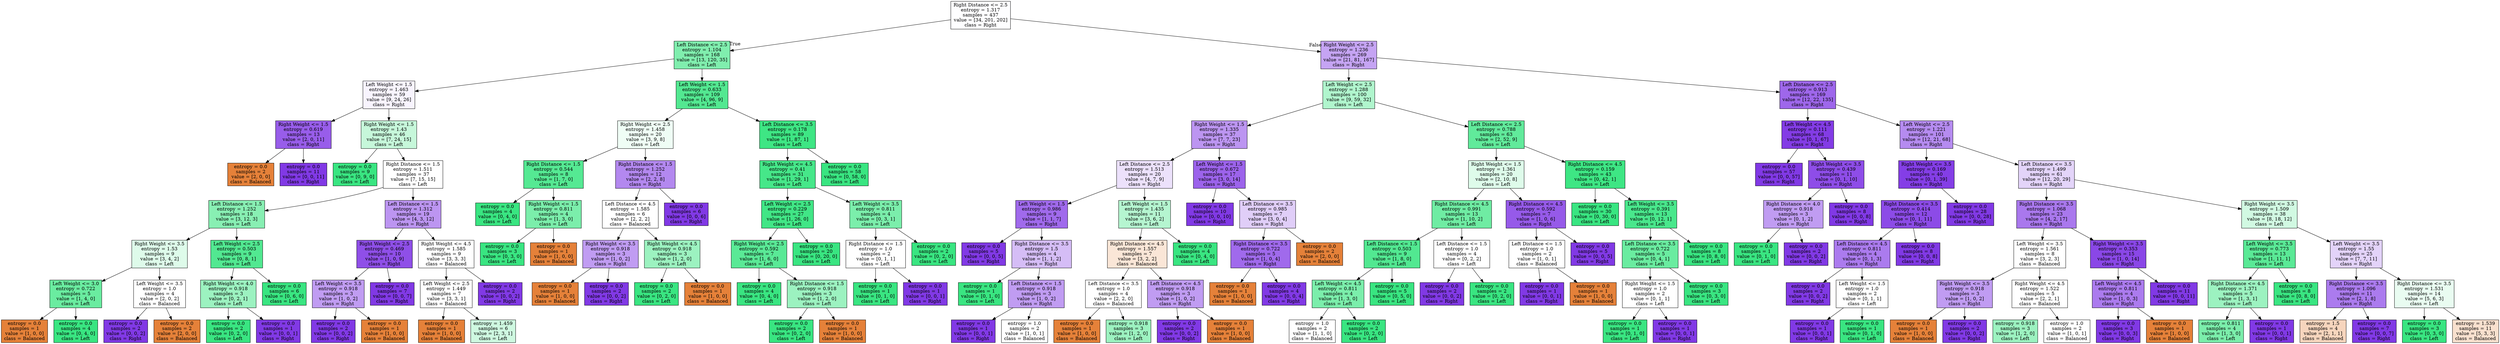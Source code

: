 digraph Tree {
node [shape=box, style="filled", color="black"] ;
0 [label="Right Distance <= 2.5\nentropy = 1.317\nsamples = 437\nvalue = [34, 201, 202]\nclass = Right", fillcolor="#fefeff"] ;
1 [label="Left Distance <= 2.5\nentropy = 1.104\nsamples = 168\nvalue = [13, 120, 35]\nclass = Left", fillcolor="#80eeae"] ;
0 -> 1 [labeldistance=2.5, labelangle=45, headlabel="True"] ;
2 [label="Left Weight <= 1.5\nentropy = 1.463\nsamples = 59\nvalue = [9, 24, 26]\nclass = Right", fillcolor="#f8f4fe"] ;
1 -> 2 ;
3 [label="Right Weight <= 1.5\nentropy = 0.619\nsamples = 13\nvalue = [2, 0, 11]\nclass = Right", fillcolor="#985dea"] ;
2 -> 3 ;
4 [label="entropy = 0.0\nsamples = 2\nvalue = [2, 0, 0]\nclass = Balanced", fillcolor="#e58139"] ;
3 -> 4 ;
5 [label="entropy = 0.0\nsamples = 11\nvalue = [0, 0, 11]\nclass = Right", fillcolor="#8139e5"] ;
3 -> 5 ;
6 [label="Right Weight <= 1.5\nentropy = 1.43\nsamples = 46\nvalue = [7, 24, 15]\nclass = Left", fillcolor="#c6f7da"] ;
2 -> 6 ;
7 [label="entropy = 0.0\nsamples = 9\nvalue = [0, 9, 0]\nclass = Left", fillcolor="#39e581"] ;
6 -> 7 ;
8 [label="Right Distance <= 1.5\nentropy = 1.511\nsamples = 37\nvalue = [7, 15, 15]\nclass = Left", fillcolor="#ffffff"] ;
6 -> 8 ;
9 [label="Left Distance <= 1.5\nentropy = 1.252\nsamples = 18\nvalue = [3, 12, 3]\nclass = Left", fillcolor="#88efb3"] ;
8 -> 9 ;
10 [label="Right Weight <= 3.5\nentropy = 1.53\nsamples = 9\nvalue = [3, 4, 2]\nclass = Left", fillcolor="#defbea"] ;
9 -> 10 ;
11 [label="Left Weight <= 3.0\nentropy = 0.722\nsamples = 5\nvalue = [1, 4, 0]\nclass = Left", fillcolor="#6aeca0"] ;
10 -> 11 ;
12 [label="entropy = 0.0\nsamples = 1\nvalue = [1, 0, 0]\nclass = Balanced", fillcolor="#e58139"] ;
11 -> 12 ;
13 [label="entropy = 0.0\nsamples = 4\nvalue = [0, 4, 0]\nclass = Left", fillcolor="#39e581"] ;
11 -> 13 ;
14 [label="Left Weight <= 3.5\nentropy = 1.0\nsamples = 4\nvalue = [2, 0, 2]\nclass = Balanced", fillcolor="#ffffff"] ;
10 -> 14 ;
15 [label="entropy = 0.0\nsamples = 2\nvalue = [0, 0, 2]\nclass = Right", fillcolor="#8139e5"] ;
14 -> 15 ;
16 [label="entropy = 0.0\nsamples = 2\nvalue = [2, 0, 0]\nclass = Balanced", fillcolor="#e58139"] ;
14 -> 16 ;
17 [label="Left Weight <= 2.5\nentropy = 0.503\nsamples = 9\nvalue = [0, 8, 1]\nclass = Left", fillcolor="#52e891"] ;
9 -> 17 ;
18 [label="Right Weight <= 4.0\nentropy = 0.918\nsamples = 3\nvalue = [0, 2, 1]\nclass = Left", fillcolor="#9cf2c0"] ;
17 -> 18 ;
19 [label="entropy = 0.0\nsamples = 2\nvalue = [0, 2, 0]\nclass = Left", fillcolor="#39e581"] ;
18 -> 19 ;
20 [label="entropy = 0.0\nsamples = 1\nvalue = [0, 0, 1]\nclass = Right", fillcolor="#8139e5"] ;
18 -> 20 ;
21 [label="entropy = 0.0\nsamples = 6\nvalue = [0, 6, 0]\nclass = Left", fillcolor="#39e581"] ;
17 -> 21 ;
22 [label="Left Distance <= 1.5\nentropy = 1.312\nsamples = 19\nvalue = [4, 3, 12]\nclass = Right", fillcolor="#bc95f1"] ;
8 -> 22 ;
23 [label="Right Weight <= 2.5\nentropy = 0.469\nsamples = 10\nvalue = [1, 0, 9]\nclass = Right", fillcolor="#8f4fe8"] ;
22 -> 23 ;
24 [label="Left Weight <= 3.5\nentropy = 0.918\nsamples = 3\nvalue = [1, 0, 2]\nclass = Right", fillcolor="#c09cf2"] ;
23 -> 24 ;
25 [label="entropy = 0.0\nsamples = 2\nvalue = [0, 0, 2]\nclass = Right", fillcolor="#8139e5"] ;
24 -> 25 ;
26 [label="entropy = 0.0\nsamples = 1\nvalue = [1, 0, 0]\nclass = Balanced", fillcolor="#e58139"] ;
24 -> 26 ;
27 [label="entropy = 0.0\nsamples = 7\nvalue = [0, 0, 7]\nclass = Right", fillcolor="#8139e5"] ;
23 -> 27 ;
28 [label="Right Weight <= 4.5\nentropy = 1.585\nsamples = 9\nvalue = [3, 3, 3]\nclass = Balanced", fillcolor="#ffffff"] ;
22 -> 28 ;
29 [label="Left Weight <= 2.5\nentropy = 1.449\nsamples = 7\nvalue = [3, 3, 1]\nclass = Balanced", fillcolor="#ffffff"] ;
28 -> 29 ;
30 [label="entropy = 0.0\nsamples = 1\nvalue = [1, 0, 0]\nclass = Balanced", fillcolor="#e58139"] ;
29 -> 30 ;
31 [label="entropy = 1.459\nsamples = 6\nvalue = [2, 3, 1]\nclass = Left", fillcolor="#cef8e0"] ;
29 -> 31 ;
32 [label="entropy = 0.0\nsamples = 2\nvalue = [0, 0, 2]\nclass = Right", fillcolor="#8139e5"] ;
28 -> 32 ;
33 [label="Left Weight <= 1.5\nentropy = 0.633\nsamples = 109\nvalue = [4, 96, 9]\nclass = Left", fillcolor="#53e891"] ;
1 -> 33 ;
34 [label="Right Weight <= 2.5\nentropy = 1.458\nsamples = 20\nvalue = [3, 9, 8]\nclass = Left", fillcolor="#effdf5"] ;
33 -> 34 ;
35 [label="Right Distance <= 1.5\nentropy = 0.544\nsamples = 8\nvalue = [1, 7, 0]\nclass = Left", fillcolor="#55e993"] ;
34 -> 35 ;
36 [label="entropy = 0.0\nsamples = 4\nvalue = [0, 4, 0]\nclass = Left", fillcolor="#39e581"] ;
35 -> 36 ;
37 [label="Right Weight <= 1.5\nentropy = 0.811\nsamples = 4\nvalue = [1, 3, 0]\nclass = Left", fillcolor="#7beeab"] ;
35 -> 37 ;
38 [label="entropy = 0.0\nsamples = 3\nvalue = [0, 3, 0]\nclass = Left", fillcolor="#39e581"] ;
37 -> 38 ;
39 [label="entropy = 0.0\nsamples = 1\nvalue = [1, 0, 0]\nclass = Balanced", fillcolor="#e58139"] ;
37 -> 39 ;
40 [label="Right Distance <= 1.5\nentropy = 1.252\nsamples = 12\nvalue = [2, 2, 8]\nclass = Right", fillcolor="#b388ef"] ;
34 -> 40 ;
41 [label="Left Distance <= 4.5\nentropy = 1.585\nsamples = 6\nvalue = [2, 2, 2]\nclass = Balanced", fillcolor="#ffffff"] ;
40 -> 41 ;
42 [label="Right Weight <= 3.5\nentropy = 0.918\nsamples = 3\nvalue = [1, 0, 2]\nclass = Right", fillcolor="#c09cf2"] ;
41 -> 42 ;
43 [label="entropy = 0.0\nsamples = 1\nvalue = [1, 0, 0]\nclass = Balanced", fillcolor="#e58139"] ;
42 -> 43 ;
44 [label="entropy = 0.0\nsamples = 2\nvalue = [0, 0, 2]\nclass = Right", fillcolor="#8139e5"] ;
42 -> 44 ;
45 [label="Right Weight <= 4.5\nentropy = 0.918\nsamples = 3\nvalue = [1, 2, 0]\nclass = Left", fillcolor="#9cf2c0"] ;
41 -> 45 ;
46 [label="entropy = 0.0\nsamples = 2\nvalue = [0, 2, 0]\nclass = Left", fillcolor="#39e581"] ;
45 -> 46 ;
47 [label="entropy = 0.0\nsamples = 1\nvalue = [1, 0, 0]\nclass = Balanced", fillcolor="#e58139"] ;
45 -> 47 ;
48 [label="entropy = 0.0\nsamples = 6\nvalue = [0, 0, 6]\nclass = Right", fillcolor="#8139e5"] ;
40 -> 48 ;
49 [label="Left Distance <= 3.5\nentropy = 0.178\nsamples = 89\nvalue = [1, 87, 1]\nclass = Left", fillcolor="#3ee684"] ;
33 -> 49 ;
50 [label="Right Weight <= 4.5\nentropy = 0.41\nsamples = 31\nvalue = [1, 29, 1]\nclass = Left", fillcolor="#46e789"] ;
49 -> 50 ;
51 [label="Left Weight <= 2.5\nentropy = 0.229\nsamples = 27\nvalue = [1, 26, 0]\nclass = Left", fillcolor="#41e686"] ;
50 -> 51 ;
52 [label="Right Weight <= 2.5\nentropy = 0.592\nsamples = 7\nvalue = [1, 6, 0]\nclass = Left", fillcolor="#5ae996"] ;
51 -> 52 ;
53 [label="entropy = 0.0\nsamples = 4\nvalue = [0, 4, 0]\nclass = Left", fillcolor="#39e581"] ;
52 -> 53 ;
54 [label="Right Distance <= 1.5\nentropy = 0.918\nsamples = 3\nvalue = [1, 2, 0]\nclass = Left", fillcolor="#9cf2c0"] ;
52 -> 54 ;
55 [label="entropy = 0.0\nsamples = 2\nvalue = [0, 2, 0]\nclass = Left", fillcolor="#39e581"] ;
54 -> 55 ;
56 [label="entropy = 0.0\nsamples = 1\nvalue = [1, 0, 0]\nclass = Balanced", fillcolor="#e58139"] ;
54 -> 56 ;
57 [label="entropy = 0.0\nsamples = 20\nvalue = [0, 20, 0]\nclass = Left", fillcolor="#39e581"] ;
51 -> 57 ;
58 [label="Left Weight <= 3.5\nentropy = 0.811\nsamples = 4\nvalue = [0, 3, 1]\nclass = Left", fillcolor="#7beeab"] ;
50 -> 58 ;
59 [label="Right Distance <= 1.5\nentropy = 1.0\nsamples = 2\nvalue = [0, 1, 1]\nclass = Left", fillcolor="#ffffff"] ;
58 -> 59 ;
60 [label="entropy = 0.0\nsamples = 1\nvalue = [0, 1, 0]\nclass = Left", fillcolor="#39e581"] ;
59 -> 60 ;
61 [label="entropy = 0.0\nsamples = 1\nvalue = [0, 0, 1]\nclass = Right", fillcolor="#8139e5"] ;
59 -> 61 ;
62 [label="entropy = 0.0\nsamples = 2\nvalue = [0, 2, 0]\nclass = Left", fillcolor="#39e581"] ;
58 -> 62 ;
63 [label="entropy = 0.0\nsamples = 58\nvalue = [0, 58, 0]\nclass = Left", fillcolor="#39e581"] ;
49 -> 63 ;
64 [label="Right Weight <= 2.5\nentropy = 1.236\nsamples = 269\nvalue = [21, 81, 167]\nclass = Right", fillcolor="#c5a4f3"] ;
0 -> 64 [labeldistance=2.5, labelangle=-45, headlabel="False"] ;
65 [label="Left Weight <= 2.5\nentropy = 1.288\nsamples = 100\nvalue = [9, 59, 32]\nclass = Left", fillcolor="#b0f5cd"] ;
64 -> 65 ;
66 [label="Right Weight <= 1.5\nentropy = 1.335\nsamples = 37\nvalue = [7, 7, 23]\nclass = Right", fillcolor="#bc95f1"] ;
65 -> 66 ;
67 [label="Left Distance <= 2.5\nentropy = 1.513\nsamples = 20\nvalue = [4, 7, 9]\nclass = Right", fillcolor="#ece1fb"] ;
66 -> 67 ;
68 [label="Left Weight <= 1.5\nentropy = 0.986\nsamples = 9\nvalue = [1, 1, 7]\nclass = Right", fillcolor="#a06aec"] ;
67 -> 68 ;
69 [label="entropy = 0.0\nsamples = 5\nvalue = [0, 0, 5]\nclass = Right", fillcolor="#8139e5"] ;
68 -> 69 ;
70 [label="Right Distance <= 3.5\nentropy = 1.5\nsamples = 4\nvalue = [1, 1, 2]\nclass = Right", fillcolor="#d5bdf6"] ;
68 -> 70 ;
71 [label="entropy = 0.0\nsamples = 1\nvalue = [0, 1, 0]\nclass = Left", fillcolor="#39e581"] ;
70 -> 71 ;
72 [label="Left Distance <= 1.5\nentropy = 0.918\nsamples = 3\nvalue = [1, 0, 2]\nclass = Right", fillcolor="#c09cf2"] ;
70 -> 72 ;
73 [label="entropy = 0.0\nsamples = 1\nvalue = [0, 0, 1]\nclass = Right", fillcolor="#8139e5"] ;
72 -> 73 ;
74 [label="entropy = 1.0\nsamples = 2\nvalue = [1, 0, 1]\nclass = Balanced", fillcolor="#ffffff"] ;
72 -> 74 ;
75 [label="Left Weight <= 1.5\nentropy = 1.435\nsamples = 11\nvalue = [3, 6, 2]\nclass = Left", fillcolor="#b5f5d0"] ;
67 -> 75 ;
76 [label="Right Distance <= 4.5\nentropy = 1.557\nsamples = 7\nvalue = [3, 2, 2]\nclass = Balanced", fillcolor="#fae6d7"] ;
75 -> 76 ;
77 [label="Left Distance <= 3.5\nentropy = 1.0\nsamples = 4\nvalue = [2, 2, 0]\nclass = Balanced", fillcolor="#ffffff"] ;
76 -> 77 ;
78 [label="entropy = 0.0\nsamples = 1\nvalue = [1, 0, 0]\nclass = Balanced", fillcolor="#e58139"] ;
77 -> 78 ;
79 [label="entropy = 0.918\nsamples = 3\nvalue = [1, 2, 0]\nclass = Left", fillcolor="#9cf2c0"] ;
77 -> 79 ;
80 [label="Left Distance <= 4.5\nentropy = 0.918\nsamples = 3\nvalue = [1, 0, 2]\nclass = Right", fillcolor="#c09cf2"] ;
76 -> 80 ;
81 [label="entropy = 0.0\nsamples = 2\nvalue = [0, 0, 2]\nclass = Right", fillcolor="#8139e5"] ;
80 -> 81 ;
82 [label="entropy = 0.0\nsamples = 1\nvalue = [1, 0, 0]\nclass = Balanced", fillcolor="#e58139"] ;
80 -> 82 ;
83 [label="entropy = 0.0\nsamples = 4\nvalue = [0, 4, 0]\nclass = Left", fillcolor="#39e581"] ;
75 -> 83 ;
84 [label="Left Weight <= 1.5\nentropy = 0.672\nsamples = 17\nvalue = [3, 0, 14]\nclass = Right", fillcolor="#9c63eb"] ;
66 -> 84 ;
85 [label="entropy = 0.0\nsamples = 10\nvalue = [0, 0, 10]\nclass = Right", fillcolor="#8139e5"] ;
84 -> 85 ;
86 [label="Left Distance <= 3.5\nentropy = 0.985\nsamples = 7\nvalue = [3, 0, 4]\nclass = Right", fillcolor="#e0cef8"] ;
84 -> 86 ;
87 [label="Right Distance <= 3.5\nentropy = 0.722\nsamples = 5\nvalue = [1, 0, 4]\nclass = Right", fillcolor="#a06aec"] ;
86 -> 87 ;
88 [label="entropy = 0.0\nsamples = 1\nvalue = [1, 0, 0]\nclass = Balanced", fillcolor="#e58139"] ;
87 -> 88 ;
89 [label="entropy = 0.0\nsamples = 4\nvalue = [0, 0, 4]\nclass = Right", fillcolor="#8139e5"] ;
87 -> 89 ;
90 [label="entropy = 0.0\nsamples = 2\nvalue = [2, 0, 0]\nclass = Balanced", fillcolor="#e58139"] ;
86 -> 90 ;
91 [label="Left Distance <= 2.5\nentropy = 0.788\nsamples = 63\nvalue = [2, 52, 9]\nclass = Left", fillcolor="#61ea9b"] ;
65 -> 91 ;
92 [label="Right Weight <= 1.5\nentropy = 1.361\nsamples = 20\nvalue = [2, 10, 8]\nclass = Left", fillcolor="#defbea"] ;
91 -> 92 ;
93 [label="Right Distance <= 4.5\nentropy = 0.991\nsamples = 13\nvalue = [1, 10, 2]\nclass = Left", fillcolor="#6feca3"] ;
92 -> 93 ;
94 [label="Left Distance <= 1.5\nentropy = 0.503\nsamples = 9\nvalue = [1, 8, 0]\nclass = Left", fillcolor="#52e891"] ;
93 -> 94 ;
95 [label="Left Weight <= 4.5\nentropy = 0.811\nsamples = 4\nvalue = [1, 3, 0]\nclass = Left", fillcolor="#7beeab"] ;
94 -> 95 ;
96 [label="entropy = 1.0\nsamples = 2\nvalue = [1, 1, 0]\nclass = Balanced", fillcolor="#ffffff"] ;
95 -> 96 ;
97 [label="entropy = 0.0\nsamples = 2\nvalue = [0, 2, 0]\nclass = Left", fillcolor="#39e581"] ;
95 -> 97 ;
98 [label="entropy = 0.0\nsamples = 5\nvalue = [0, 5, 0]\nclass = Left", fillcolor="#39e581"] ;
94 -> 98 ;
99 [label="Left Distance <= 1.5\nentropy = 1.0\nsamples = 4\nvalue = [0, 2, 2]\nclass = Left", fillcolor="#ffffff"] ;
93 -> 99 ;
100 [label="entropy = 0.0\nsamples = 2\nvalue = [0, 0, 2]\nclass = Right", fillcolor="#8139e5"] ;
99 -> 100 ;
101 [label="entropy = 0.0\nsamples = 2\nvalue = [0, 2, 0]\nclass = Left", fillcolor="#39e581"] ;
99 -> 101 ;
102 [label="Right Distance <= 4.5\nentropy = 0.592\nsamples = 7\nvalue = [1, 0, 6]\nclass = Right", fillcolor="#965ae9"] ;
92 -> 102 ;
103 [label="Left Distance <= 1.5\nentropy = 1.0\nsamples = 2\nvalue = [1, 0, 1]\nclass = Balanced", fillcolor="#ffffff"] ;
102 -> 103 ;
104 [label="entropy = 0.0\nsamples = 1\nvalue = [0, 0, 1]\nclass = Right", fillcolor="#8139e5"] ;
103 -> 104 ;
105 [label="entropy = 0.0\nsamples = 1\nvalue = [1, 0, 0]\nclass = Balanced", fillcolor="#e58139"] ;
103 -> 105 ;
106 [label="entropy = 0.0\nsamples = 5\nvalue = [0, 0, 5]\nclass = Right", fillcolor="#8139e5"] ;
102 -> 106 ;
107 [label="Right Distance <= 4.5\nentropy = 0.159\nsamples = 43\nvalue = [0, 42, 1]\nclass = Left", fillcolor="#3ee684"] ;
91 -> 107 ;
108 [label="entropy = 0.0\nsamples = 30\nvalue = [0, 30, 0]\nclass = Left", fillcolor="#39e581"] ;
107 -> 108 ;
109 [label="Left Weight <= 3.5\nentropy = 0.391\nsamples = 13\nvalue = [0, 12, 1]\nclass = Left", fillcolor="#49e78c"] ;
107 -> 109 ;
110 [label="Left Distance <= 3.5\nentropy = 0.722\nsamples = 5\nvalue = [0, 4, 1]\nclass = Left", fillcolor="#6aeca0"] ;
109 -> 110 ;
111 [label="Right Weight <= 1.5\nentropy = 1.0\nsamples = 2\nvalue = [0, 1, 1]\nclass = Left", fillcolor="#ffffff"] ;
110 -> 111 ;
112 [label="entropy = 0.0\nsamples = 1\nvalue = [0, 1, 0]\nclass = Left", fillcolor="#39e581"] ;
111 -> 112 ;
113 [label="entropy = 0.0\nsamples = 1\nvalue = [0, 0, 1]\nclass = Right", fillcolor="#8139e5"] ;
111 -> 113 ;
114 [label="entropy = 0.0\nsamples = 3\nvalue = [0, 3, 0]\nclass = Left", fillcolor="#39e581"] ;
110 -> 114 ;
115 [label="entropy = 0.0\nsamples = 8\nvalue = [0, 8, 0]\nclass = Left", fillcolor="#39e581"] ;
109 -> 115 ;
116 [label="Left Distance <= 2.5\nentropy = 0.913\nsamples = 169\nvalue = [12, 22, 135]\nclass = Right", fillcolor="#9e67eb"] ;
64 -> 116 ;
117 [label="Left Weight <= 4.5\nentropy = 0.111\nsamples = 68\nvalue = [0, 1, 67]\nclass = Right", fillcolor="#833ce5"] ;
116 -> 117 ;
118 [label="entropy = 0.0\nsamples = 57\nvalue = [0, 0, 57]\nclass = Right", fillcolor="#8139e5"] ;
117 -> 118 ;
119 [label="Right Weight <= 3.5\nentropy = 0.439\nsamples = 11\nvalue = [0, 1, 10]\nclass = Right", fillcolor="#8e4de8"] ;
117 -> 119 ;
120 [label="Right Distance <= 4.0\nentropy = 0.918\nsamples = 3\nvalue = [0, 1, 2]\nclass = Right", fillcolor="#c09cf2"] ;
119 -> 120 ;
121 [label="entropy = 0.0\nsamples = 1\nvalue = [0, 1, 0]\nclass = Left", fillcolor="#39e581"] ;
120 -> 121 ;
122 [label="entropy = 0.0\nsamples = 2\nvalue = [0, 0, 2]\nclass = Right", fillcolor="#8139e5"] ;
120 -> 122 ;
123 [label="entropy = 0.0\nsamples = 8\nvalue = [0, 0, 8]\nclass = Right", fillcolor="#8139e5"] ;
119 -> 123 ;
124 [label="Left Weight <= 2.5\nentropy = 1.221\nsamples = 101\nvalue = [12, 21, 68]\nclass = Right", fillcolor="#b58bf0"] ;
116 -> 124 ;
125 [label="Right Weight <= 3.5\nentropy = 0.169\nsamples = 40\nvalue = [0, 1, 39]\nclass = Right", fillcolor="#843ee6"] ;
124 -> 125 ;
126 [label="Right Distance <= 3.5\nentropy = 0.414\nsamples = 12\nvalue = [0, 1, 11]\nclass = Right", fillcolor="#8c4be7"] ;
125 -> 126 ;
127 [label="Left Distance <= 4.5\nentropy = 0.811\nsamples = 4\nvalue = [0, 1, 3]\nclass = Right", fillcolor="#ab7bee"] ;
126 -> 127 ;
128 [label="entropy = 0.0\nsamples = 2\nvalue = [0, 0, 2]\nclass = Right", fillcolor="#8139e5"] ;
127 -> 128 ;
129 [label="Left Weight <= 1.5\nentropy = 1.0\nsamples = 2\nvalue = [0, 1, 1]\nclass = Left", fillcolor="#ffffff"] ;
127 -> 129 ;
130 [label="entropy = 0.0\nsamples = 1\nvalue = [0, 0, 1]\nclass = Right", fillcolor="#8139e5"] ;
129 -> 130 ;
131 [label="entropy = 0.0\nsamples = 1\nvalue = [0, 1, 0]\nclass = Left", fillcolor="#39e581"] ;
129 -> 131 ;
132 [label="entropy = 0.0\nsamples = 8\nvalue = [0, 0, 8]\nclass = Right", fillcolor="#8139e5"] ;
126 -> 132 ;
133 [label="entropy = 0.0\nsamples = 28\nvalue = [0, 0, 28]\nclass = Right", fillcolor="#8139e5"] ;
125 -> 133 ;
134 [label="Left Distance <= 3.5\nentropy = 1.499\nsamples = 61\nvalue = [12, 20, 29]\nclass = Right", fillcolor="#e3d4f9"] ;
124 -> 134 ;
135 [label="Right Distance <= 3.5\nentropy = 1.068\nsamples = 23\nvalue = [4, 2, 17]\nclass = Right", fillcolor="#a978ed"] ;
134 -> 135 ;
136 [label="Left Weight <= 3.5\nentropy = 1.561\nsamples = 8\nvalue = [3, 2, 3]\nclass = Balanced", fillcolor="#ffffff"] ;
135 -> 136 ;
137 [label="Right Weight <= 3.5\nentropy = 0.918\nsamples = 3\nvalue = [1, 0, 2]\nclass = Right", fillcolor="#c09cf2"] ;
136 -> 137 ;
138 [label="entropy = 0.0\nsamples = 1\nvalue = [1, 0, 0]\nclass = Balanced", fillcolor="#e58139"] ;
137 -> 138 ;
139 [label="entropy = 0.0\nsamples = 2\nvalue = [0, 0, 2]\nclass = Right", fillcolor="#8139e5"] ;
137 -> 139 ;
140 [label="Right Weight <= 4.5\nentropy = 1.522\nsamples = 5\nvalue = [2, 2, 1]\nclass = Balanced", fillcolor="#ffffff"] ;
136 -> 140 ;
141 [label="entropy = 0.918\nsamples = 3\nvalue = [1, 2, 0]\nclass = Left", fillcolor="#9cf2c0"] ;
140 -> 141 ;
142 [label="entropy = 1.0\nsamples = 2\nvalue = [1, 0, 1]\nclass = Balanced", fillcolor="#ffffff"] ;
140 -> 142 ;
143 [label="Right Weight <= 3.5\nentropy = 0.353\nsamples = 15\nvalue = [1, 0, 14]\nclass = Right", fillcolor="#8a47e7"] ;
135 -> 143 ;
144 [label="Left Weight <= 4.5\nentropy = 0.811\nsamples = 4\nvalue = [1, 0, 3]\nclass = Right", fillcolor="#ab7bee"] ;
143 -> 144 ;
145 [label="entropy = 0.0\nsamples = 3\nvalue = [0, 0, 3]\nclass = Right", fillcolor="#8139e5"] ;
144 -> 145 ;
146 [label="entropy = 0.0\nsamples = 1\nvalue = [1, 0, 0]\nclass = Balanced", fillcolor="#e58139"] ;
144 -> 146 ;
147 [label="entropy = 0.0\nsamples = 11\nvalue = [0, 0, 11]\nclass = Right", fillcolor="#8139e5"] ;
143 -> 147 ;
148 [label="Right Weight <= 3.5\nentropy = 1.509\nsamples = 38\nvalue = [8, 18, 12]\nclass = Left", fillcolor="#d1f9e2"] ;
134 -> 148 ;
149 [label="Left Weight <= 3.5\nentropy = 0.773\nsamples = 13\nvalue = [1, 11, 1]\nclass = Left", fillcolor="#5ae996"] ;
148 -> 149 ;
150 [label="Right Distance <= 4.5\nentropy = 1.371\nsamples = 5\nvalue = [1, 3, 1]\nclass = Left", fillcolor="#9cf2c0"] ;
149 -> 150 ;
151 [label="entropy = 0.811\nsamples = 4\nvalue = [1, 3, 0]\nclass = Left", fillcolor="#7beeab"] ;
150 -> 151 ;
152 [label="entropy = 0.0\nsamples = 1\nvalue = [0, 0, 1]\nclass = Right", fillcolor="#8139e5"] ;
150 -> 152 ;
153 [label="entropy = 0.0\nsamples = 8\nvalue = [0, 8, 0]\nclass = Left", fillcolor="#39e581"] ;
149 -> 153 ;
154 [label="Left Weight <= 3.5\nentropy = 1.55\nsamples = 25\nvalue = [7, 7, 11]\nclass = Right", fillcolor="#e3d3f9"] ;
148 -> 154 ;
155 [label="Right Distance <= 3.5\nentropy = 1.096\nsamples = 11\nvalue = [2, 1, 8]\nclass = Right", fillcolor="#ab7bee"] ;
154 -> 155 ;
156 [label="entropy = 1.5\nsamples = 4\nvalue = [2, 1, 1]\nclass = Balanced", fillcolor="#f6d5bd"] ;
155 -> 156 ;
157 [label="entropy = 0.0\nsamples = 7\nvalue = [0, 0, 7]\nclass = Right", fillcolor="#8139e5"] ;
155 -> 157 ;
158 [label="Right Distance <= 3.5\nentropy = 1.531\nsamples = 14\nvalue = [5, 6, 3]\nclass = Left", fillcolor="#e9fcf1"] ;
154 -> 158 ;
159 [label="entropy = 0.0\nsamples = 3\nvalue = [0, 3, 0]\nclass = Left", fillcolor="#39e581"] ;
158 -> 159 ;
160 [label="entropy = 1.539\nsamples = 11\nvalue = [5, 3, 3]\nclass = Balanced", fillcolor="#f8e0ce"] ;
158 -> 160 ;
}